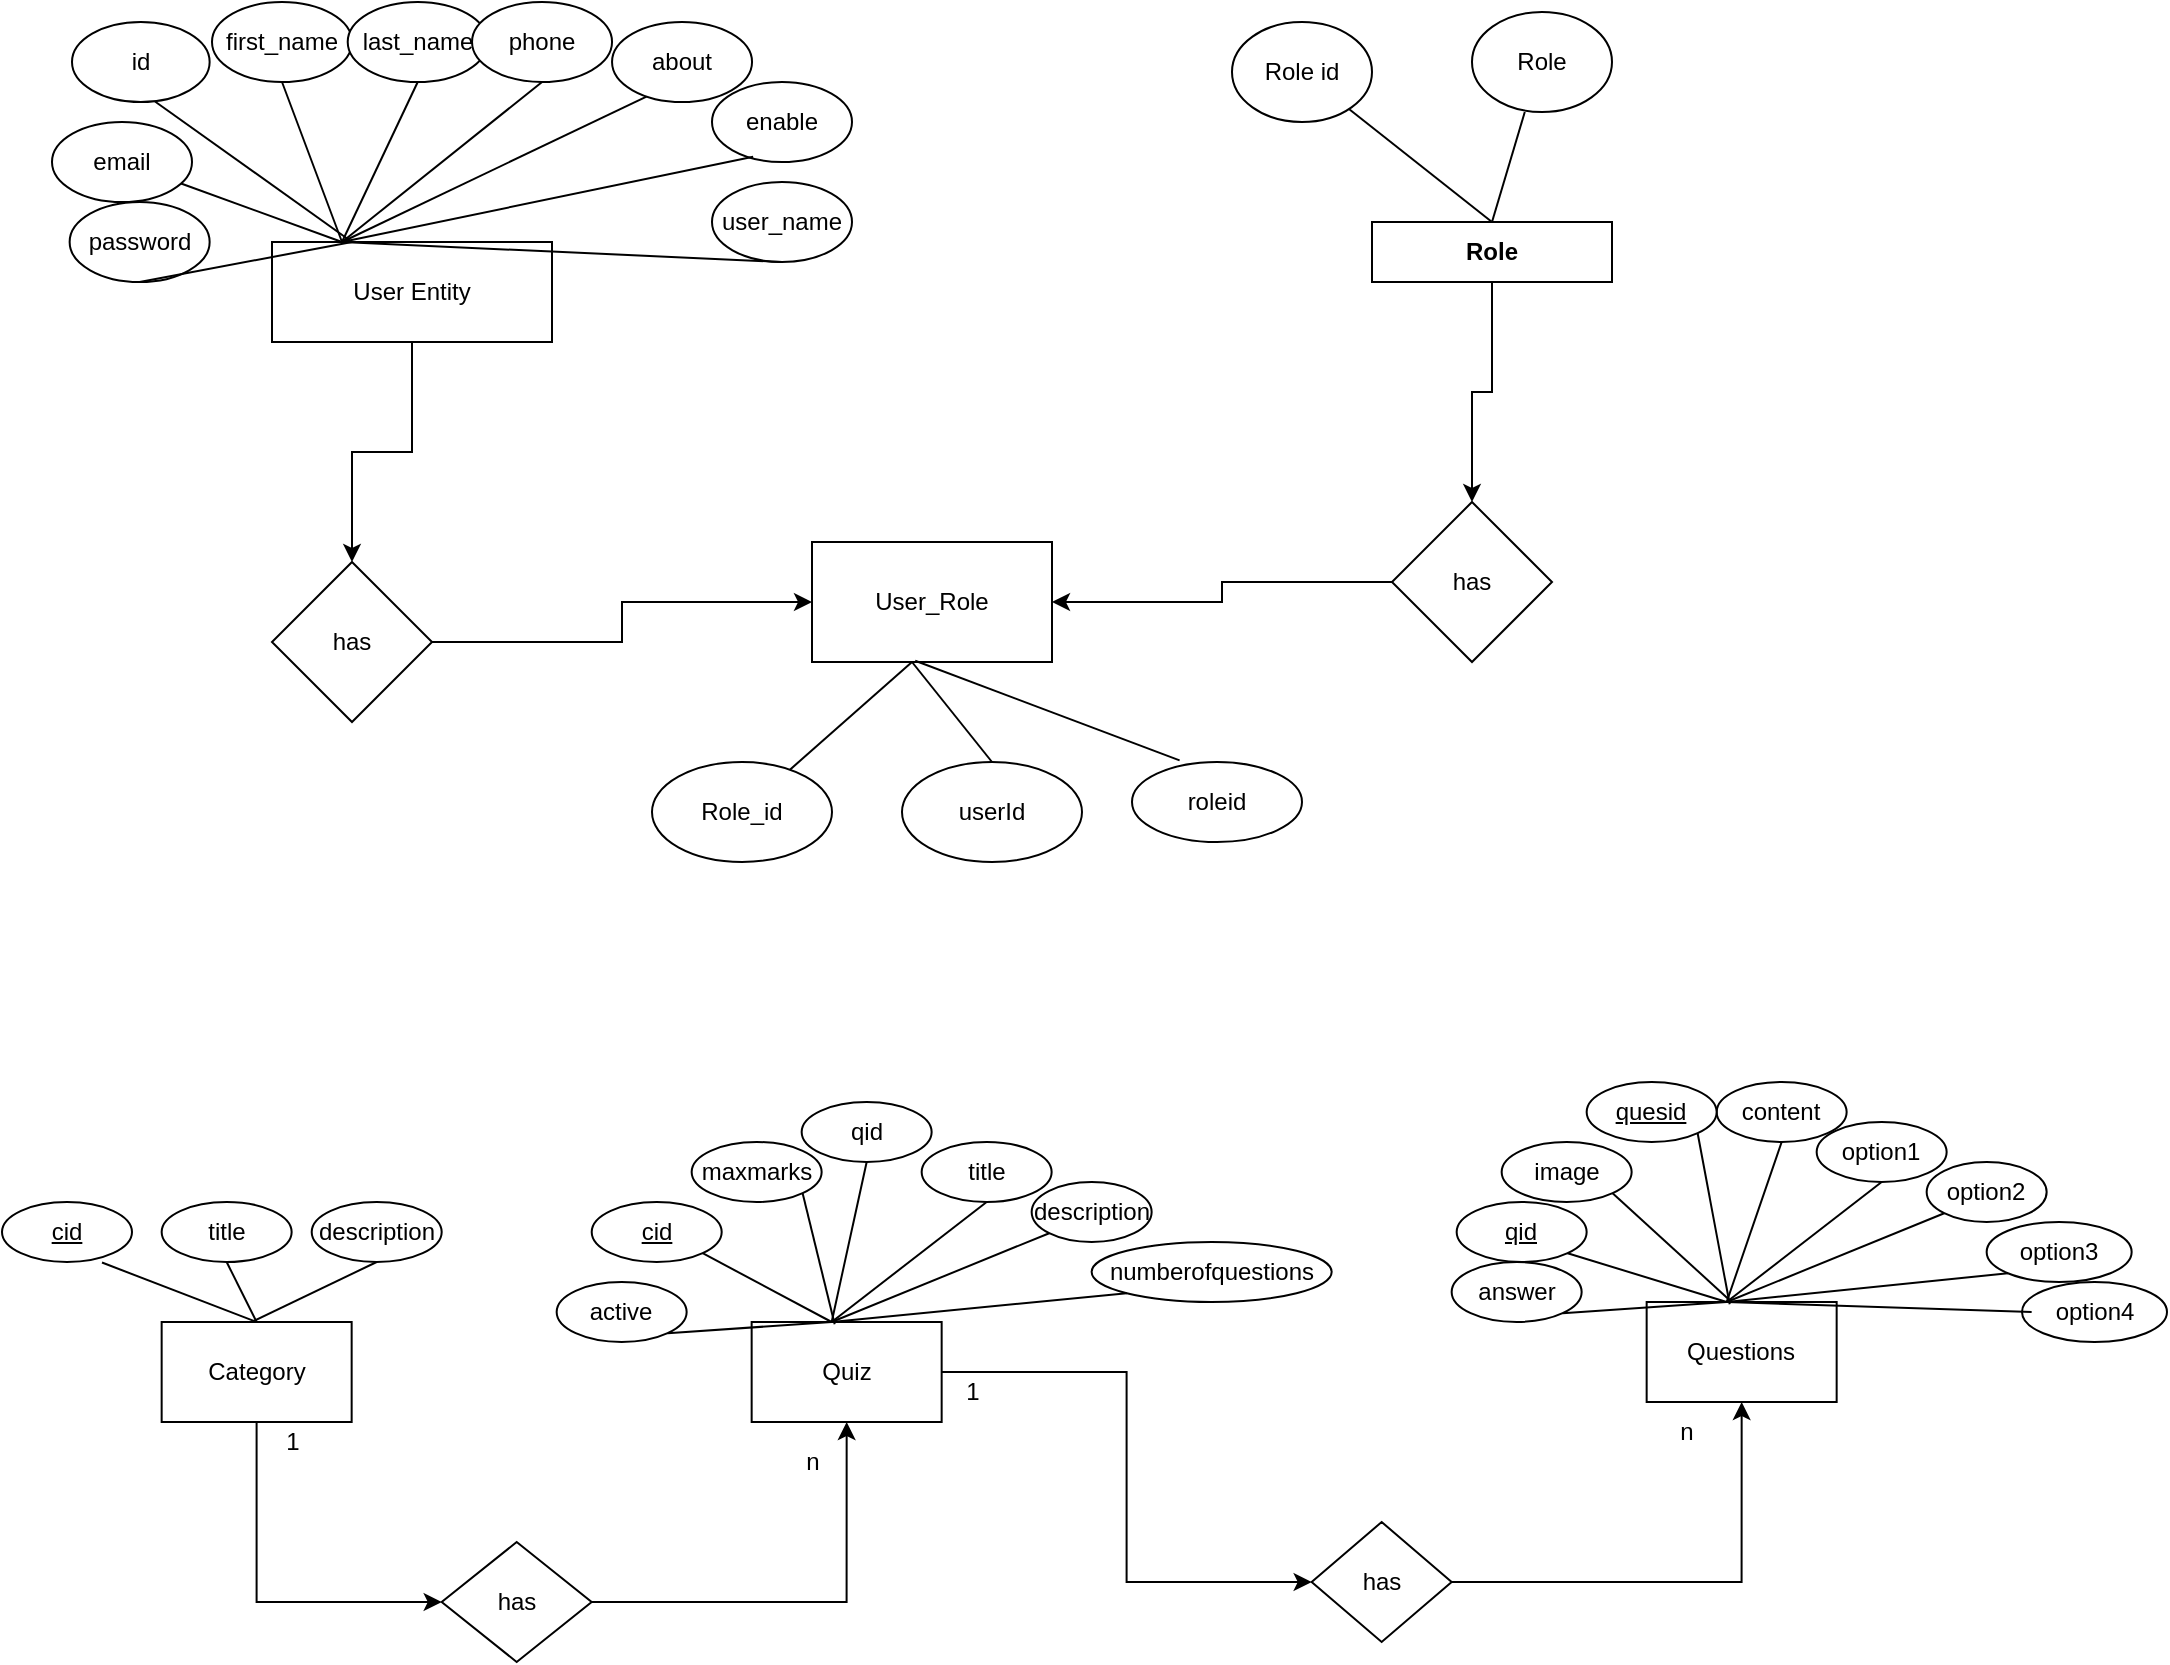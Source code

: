 <mxfile version="20.6.2" type="device"><diagram id="D4DXSzmLDVX8dV8vP1SG" name="Page-1"><mxGraphModel dx="1887" dy="871" grid="1" gridSize="10" guides="1" tooltips="1" connect="1" arrows="1" fold="1" page="1" pageScale="1" pageWidth="850" pageHeight="1100" math="0" shadow="0"><root><mxCell id="0"/><mxCell id="1" parent="0"/><mxCell id="BwvDrkR-bh1S1dzvBNVv-42" value="" style="edgeStyle=orthogonalEdgeStyle;rounded=0;orthogonalLoop=1;jettySize=auto;html=1;fontFamily=Helvetica;" parent="1" source="BwvDrkR-bh1S1dzvBNVv-1" target="BwvDrkR-bh1S1dzvBNVv-41" edge="1"><mxGeometry relative="1" as="geometry"/></mxCell><mxCell id="BwvDrkR-bh1S1dzvBNVv-1" value="User Entity" style="rounded=0;whiteSpace=wrap;html=1;fontFamily=Helvetica;" parent="1" vertex="1"><mxGeometry x="145" y="140" width="140" height="50" as="geometry"/></mxCell><mxCell id="BwvDrkR-bh1S1dzvBNVv-4" value="id" style="ellipse;whiteSpace=wrap;html=1;" parent="1" vertex="1"><mxGeometry x="45" y="30" width="68.82" height="40" as="geometry"/></mxCell><mxCell id="BwvDrkR-bh1S1dzvBNVv-5" value="" style="endArrow=none;html=1;rounded=0;entryX=0.603;entryY=0.993;entryDx=0;entryDy=0;entryPerimeter=0;" parent="1" target="BwvDrkR-bh1S1dzvBNVv-4" edge="1"><mxGeometry width="50" height="50" relative="1" as="geometry"><mxPoint x="185" y="140" as="sourcePoint"/><mxPoint x="276.18" y="310" as="targetPoint"/></mxGeometry></mxCell><mxCell id="BwvDrkR-bh1S1dzvBNVv-6" value="first_name" style="ellipse;whiteSpace=wrap;html=1;" parent="1" vertex="1"><mxGeometry x="115" y="20" width="70" height="40" as="geometry"/></mxCell><mxCell id="BwvDrkR-bh1S1dzvBNVv-7" value="" style="endArrow=none;html=1;rounded=0;entryX=0.5;entryY=1;entryDx=0;entryDy=0;exitX=0.25;exitY=0;exitDx=0;exitDy=0;" parent="1" source="BwvDrkR-bh1S1dzvBNVv-1" target="BwvDrkR-bh1S1dzvBNVv-6" edge="1"><mxGeometry width="50" height="50" relative="1" as="geometry"><mxPoint x="215" y="70" as="sourcePoint"/><mxPoint x="265" y="20" as="targetPoint"/></mxGeometry></mxCell><mxCell id="BwvDrkR-bh1S1dzvBNVv-10" value="last_name" style="ellipse;whiteSpace=wrap;html=1;" parent="1" vertex="1"><mxGeometry x="182.86" y="20" width="70" height="40" as="geometry"/></mxCell><mxCell id="BwvDrkR-bh1S1dzvBNVv-11" value="" style="endArrow=none;html=1;rounded=0;entryX=0.5;entryY=1;entryDx=0;entryDy=0;exitX=0.25;exitY=0;exitDx=0;exitDy=0;" parent="1" source="BwvDrkR-bh1S1dzvBNVv-1" target="BwvDrkR-bh1S1dzvBNVv-10" edge="1"><mxGeometry width="50" height="50" relative="1" as="geometry"><mxPoint x="175" y="130" as="sourcePoint"/><mxPoint x="332.86" y="20" as="targetPoint"/></mxGeometry></mxCell><mxCell id="BwvDrkR-bh1S1dzvBNVv-12" value="phone" style="ellipse;whiteSpace=wrap;html=1;" parent="1" vertex="1"><mxGeometry x="245.02" y="20" width="70" height="40" as="geometry"/></mxCell><mxCell id="BwvDrkR-bh1S1dzvBNVv-13" value="" style="endArrow=none;html=1;rounded=0;entryX=0.5;entryY=1;entryDx=0;entryDy=0;exitX=0.25;exitY=0;exitDx=0;exitDy=0;" parent="1" source="BwvDrkR-bh1S1dzvBNVv-1" target="BwvDrkR-bh1S1dzvBNVv-12" edge="1"><mxGeometry width="50" height="50" relative="1" as="geometry"><mxPoint x="175.0" y="140" as="sourcePoint"/><mxPoint x="395.02" y="20" as="targetPoint"/></mxGeometry></mxCell><mxCell id="BwvDrkR-bh1S1dzvBNVv-15" value="about" style="ellipse;whiteSpace=wrap;html=1;" parent="1" vertex="1"><mxGeometry x="315.02" y="30" width="70" height="40" as="geometry"/></mxCell><mxCell id="BwvDrkR-bh1S1dzvBNVv-16" value="" style="endArrow=none;html=1;rounded=0;entryX=0.246;entryY=0.932;entryDx=0;entryDy=0;exitX=0.25;exitY=0;exitDx=0;exitDy=0;entryPerimeter=0;" parent="1" source="BwvDrkR-bh1S1dzvBNVv-1" target="BwvDrkR-bh1S1dzvBNVv-15" edge="1"><mxGeometry width="50" height="50" relative="1" as="geometry"><mxPoint x="345.02" y="150" as="sourcePoint"/><mxPoint x="465.02" y="30" as="targetPoint"/></mxGeometry></mxCell><mxCell id="BwvDrkR-bh1S1dzvBNVv-17" value="enable" style="ellipse;whiteSpace=wrap;html=1;" parent="1" vertex="1"><mxGeometry x="365" y="60" width="70" height="40" as="geometry"/></mxCell><mxCell id="BwvDrkR-bh1S1dzvBNVv-18" value="" style="endArrow=none;html=1;rounded=0;entryX=0.294;entryY=0.935;entryDx=0;entryDy=0;exitX=0.25;exitY=0;exitDx=0;exitDy=0;entryPerimeter=0;" parent="1" source="BwvDrkR-bh1S1dzvBNVv-1" target="BwvDrkR-bh1S1dzvBNVv-17" edge="1"><mxGeometry width="50" height="50" relative="1" as="geometry"><mxPoint x="395" y="190" as="sourcePoint"/><mxPoint x="515" y="70" as="targetPoint"/></mxGeometry></mxCell><mxCell id="BwvDrkR-bh1S1dzvBNVv-19" value="email" style="ellipse;whiteSpace=wrap;html=1;" parent="1" vertex="1"><mxGeometry x="35" y="80" width="70" height="40" as="geometry"/></mxCell><mxCell id="BwvDrkR-bh1S1dzvBNVv-20" value="" style="endArrow=none;html=1;rounded=0;exitX=0.25;exitY=0;exitDx=0;exitDy=0;" parent="1" source="BwvDrkR-bh1S1dzvBNVv-1" target="BwvDrkR-bh1S1dzvBNVv-19" edge="1"><mxGeometry width="50" height="50" relative="1" as="geometry"><mxPoint x="145" y="140" as="sourcePoint"/><mxPoint x="185" y="80" as="targetPoint"/></mxGeometry></mxCell><mxCell id="BwvDrkR-bh1S1dzvBNVv-21" value="user_name" style="ellipse;whiteSpace=wrap;html=1;" parent="1" vertex="1"><mxGeometry x="365" y="110" width="70" height="40" as="geometry"/></mxCell><mxCell id="BwvDrkR-bh1S1dzvBNVv-22" value="" style="endArrow=none;html=1;rounded=0;entryX=0.5;entryY=1;entryDx=0;entryDy=0;exitX=0.25;exitY=0;exitDx=0;exitDy=0;" parent="1" source="BwvDrkR-bh1S1dzvBNVv-1" target="BwvDrkR-bh1S1dzvBNVv-21" edge="1"><mxGeometry width="50" height="50" relative="1" as="geometry"><mxPoint x="385" y="240" as="sourcePoint"/><mxPoint x="505" y="120" as="targetPoint"/></mxGeometry></mxCell><mxCell id="BwvDrkR-bh1S1dzvBNVv-23" value="password" style="ellipse;whiteSpace=wrap;html=1;" parent="1" vertex="1"><mxGeometry x="43.82" y="120" width="70" height="40" as="geometry"/></mxCell><mxCell id="BwvDrkR-bh1S1dzvBNVv-24" value="" style="endArrow=none;html=1;rounded=0;entryX=0.5;entryY=1;entryDx=0;entryDy=0;" parent="1" target="BwvDrkR-bh1S1dzvBNVv-23" edge="1"><mxGeometry width="50" height="50" relative="1" as="geometry"><mxPoint x="185" y="140" as="sourcePoint"/><mxPoint x="193.82" y="120" as="targetPoint"/></mxGeometry></mxCell><mxCell id="BwvDrkR-bh1S1dzvBNVv-46" value="" style="edgeStyle=orthogonalEdgeStyle;rounded=0;orthogonalLoop=1;jettySize=auto;html=1;fontFamily=Helvetica;" parent="1" source="BwvDrkR-bh1S1dzvBNVv-26" target="BwvDrkR-bh1S1dzvBNVv-45" edge="1"><mxGeometry relative="1" as="geometry"/></mxCell><mxCell id="BwvDrkR-bh1S1dzvBNVv-26" value="Role" style="rounded=0;whiteSpace=wrap;html=1;fontFamily=Helvetica;fontStyle=1" parent="1" vertex="1"><mxGeometry x="695" y="130" width="120" height="30" as="geometry"/></mxCell><mxCell id="BwvDrkR-bh1S1dzvBNVv-27" value="Role id" style="ellipse;whiteSpace=wrap;html=1;fontFamily=Helvetica;" parent="1" vertex="1"><mxGeometry x="625" y="30" width="70" height="50" as="geometry"/></mxCell><mxCell id="BwvDrkR-bh1S1dzvBNVv-28" value="Role" style="ellipse;whiteSpace=wrap;html=1;fontFamily=Helvetica;" parent="1" vertex="1"><mxGeometry x="745" y="25" width="70" height="50" as="geometry"/></mxCell><mxCell id="BwvDrkR-bh1S1dzvBNVv-29" value="" style="endArrow=none;html=1;rounded=0;fontFamily=Helvetica;exitX=0.5;exitY=0;exitDx=0;exitDy=0;" parent="1" source="BwvDrkR-bh1S1dzvBNVv-26" target="BwvDrkR-bh1S1dzvBNVv-27" edge="1"><mxGeometry width="50" height="50" relative="1" as="geometry"><mxPoint x="605" y="120" as="sourcePoint"/><mxPoint x="655" y="70" as="targetPoint"/></mxGeometry></mxCell><mxCell id="BwvDrkR-bh1S1dzvBNVv-30" value="" style="endArrow=none;html=1;rounded=0;fontFamily=Helvetica;entryX=0.377;entryY=1;entryDx=0;entryDy=0;entryPerimeter=0;exitX=0.5;exitY=0;exitDx=0;exitDy=0;" parent="1" source="BwvDrkR-bh1S1dzvBNVv-26" target="BwvDrkR-bh1S1dzvBNVv-28" edge="1"><mxGeometry width="50" height="50" relative="1" as="geometry"><mxPoint x="605" y="120" as="sourcePoint"/><mxPoint x="655" y="70" as="targetPoint"/></mxGeometry></mxCell><mxCell id="BwvDrkR-bh1S1dzvBNVv-32" value="User_Role" style="rounded=0;whiteSpace=wrap;html=1;fontFamily=Helvetica;" parent="1" vertex="1"><mxGeometry x="415" y="290" width="120" height="60" as="geometry"/></mxCell><mxCell id="BwvDrkR-bh1S1dzvBNVv-33" value="Role_id" style="ellipse;whiteSpace=wrap;html=1;fontFamily=Helvetica;" parent="1" vertex="1"><mxGeometry x="335" y="400" width="90" height="50" as="geometry"/></mxCell><mxCell id="BwvDrkR-bh1S1dzvBNVv-34" value="userId" style="ellipse;whiteSpace=wrap;html=1;fontFamily=Helvetica;" parent="1" vertex="1"><mxGeometry x="460" y="400" width="90" height="50" as="geometry"/></mxCell><mxCell id="BwvDrkR-bh1S1dzvBNVv-35" value="roleid" style="ellipse;whiteSpace=wrap;html=1;fontFamily=Helvetica;" parent="1" vertex="1"><mxGeometry x="575" y="400" width="85" height="40" as="geometry"/></mxCell><mxCell id="BwvDrkR-bh1S1dzvBNVv-36" value="" style="endArrow=none;html=1;rounded=0;fontFamily=Helvetica;" parent="1" source="BwvDrkR-bh1S1dzvBNVv-33" edge="1"><mxGeometry width="50" height="50" relative="1" as="geometry"><mxPoint x="410" y="400" as="sourcePoint"/><mxPoint x="465" y="350" as="targetPoint"/></mxGeometry></mxCell><mxCell id="BwvDrkR-bh1S1dzvBNVv-37" value="" style="endArrow=none;html=1;rounded=0;fontFamily=Helvetica;exitX=0.5;exitY=0;exitDx=0;exitDy=0;" parent="1" source="BwvDrkR-bh1S1dzvBNVv-34" edge="1"><mxGeometry width="50" height="50" relative="1" as="geometry"><mxPoint x="465" y="410" as="sourcePoint"/><mxPoint x="465" y="350" as="targetPoint"/></mxGeometry></mxCell><mxCell id="BwvDrkR-bh1S1dzvBNVv-40" value="" style="endArrow=none;html=1;rounded=0;fontFamily=Helvetica;entryX=0.43;entryY=0.99;entryDx=0;entryDy=0;entryPerimeter=0;exitX=0.28;exitY=-0.02;exitDx=0;exitDy=0;exitPerimeter=0;" parent="1" source="BwvDrkR-bh1S1dzvBNVv-35" target="BwvDrkR-bh1S1dzvBNVv-32" edge="1"><mxGeometry width="50" height="50" relative="1" as="geometry"><mxPoint x="605" y="420" as="sourcePoint"/><mxPoint x="655" y="370" as="targetPoint"/></mxGeometry></mxCell><mxCell id="BwvDrkR-bh1S1dzvBNVv-43" style="edgeStyle=orthogonalEdgeStyle;rounded=0;orthogonalLoop=1;jettySize=auto;html=1;fontFamily=Helvetica;" parent="1" source="BwvDrkR-bh1S1dzvBNVv-41" target="BwvDrkR-bh1S1dzvBNVv-32" edge="1"><mxGeometry relative="1" as="geometry"/></mxCell><mxCell id="BwvDrkR-bh1S1dzvBNVv-41" value="has" style="rhombus;whiteSpace=wrap;html=1;fontFamily=Helvetica;" parent="1" vertex="1"><mxGeometry x="145" y="300" width="80" height="80" as="geometry"/></mxCell><mxCell id="BwvDrkR-bh1S1dzvBNVv-47" style="edgeStyle=orthogonalEdgeStyle;rounded=0;orthogonalLoop=1;jettySize=auto;html=1;entryX=1;entryY=0.5;entryDx=0;entryDy=0;fontFamily=Helvetica;" parent="1" source="BwvDrkR-bh1S1dzvBNVv-45" target="BwvDrkR-bh1S1dzvBNVv-32" edge="1"><mxGeometry relative="1" as="geometry"/></mxCell><mxCell id="BwvDrkR-bh1S1dzvBNVv-45" value="has" style="rhombus;whiteSpace=wrap;html=1;fontFamily=Helvetica;" parent="1" vertex="1"><mxGeometry x="705" y="270" width="80" height="80" as="geometry"/></mxCell><mxCell id="eyuBq828Doj4XuzWbSTl-30" style="edgeStyle=orthogonalEdgeStyle;rounded=0;orthogonalLoop=1;jettySize=auto;html=1;entryX=0;entryY=0.5;entryDx=0;entryDy=0;" edge="1" parent="1" source="eyuBq828Doj4XuzWbSTl-3" target="eyuBq828Doj4XuzWbSTl-27"><mxGeometry relative="1" as="geometry"><Array as="points"><mxPoint x="136.83" y="820"/></Array></mxGeometry></mxCell><mxCell id="eyuBq828Doj4XuzWbSTl-3" value="Category" style="rounded=0;whiteSpace=wrap;html=1;" vertex="1" parent="1"><mxGeometry x="89.83" y="680" width="95" height="50" as="geometry"/></mxCell><mxCell id="eyuBq828Doj4XuzWbSTl-49" style="edgeStyle=orthogonalEdgeStyle;rounded=0;orthogonalLoop=1;jettySize=auto;html=1;entryX=0;entryY=0.5;entryDx=0;entryDy=0;" edge="1" parent="1" source="eyuBq828Doj4XuzWbSTl-4" target="eyuBq828Doj4XuzWbSTl-48"><mxGeometry relative="1" as="geometry"/></mxCell><mxCell id="eyuBq828Doj4XuzWbSTl-4" value="Quiz" style="rounded=0;whiteSpace=wrap;html=1;" vertex="1" parent="1"><mxGeometry x="384.83" y="680" width="95" height="50" as="geometry"/></mxCell><mxCell id="eyuBq828Doj4XuzWbSTl-5" value="cid" style="ellipse;whiteSpace=wrap;html=1;fontStyle=4" vertex="1" parent="1"><mxGeometry x="10" y="620" width="65" height="30" as="geometry"/></mxCell><mxCell id="eyuBq828Doj4XuzWbSTl-6" value="title" style="ellipse;whiteSpace=wrap;html=1;" vertex="1" parent="1"><mxGeometry x="89.83" y="620" width="65" height="30" as="geometry"/></mxCell><mxCell id="eyuBq828Doj4XuzWbSTl-7" value="description" style="ellipse;whiteSpace=wrap;html=1;" vertex="1" parent="1"><mxGeometry x="164.85" y="620" width="65" height="30" as="geometry"/></mxCell><mxCell id="eyuBq828Doj4XuzWbSTl-8" value="" style="endArrow=none;html=1;rounded=0;entryX=1;entryY=1;entryDx=0;entryDy=0;" edge="1" parent="1" target="eyuBq828Doj4XuzWbSTl-15"><mxGeometry width="50" height="50" relative="1" as="geometry"><mxPoint x="424.83" y="680" as="sourcePoint"/><mxPoint x="484.83" y="620" as="targetPoint"/></mxGeometry></mxCell><mxCell id="eyuBq828Doj4XuzWbSTl-9" value="" style="endArrow=none;html=1;rounded=0;entryX=0.5;entryY=1;entryDx=0;entryDy=0;" edge="1" parent="1" target="eyuBq828Doj4XuzWbSTl-7"><mxGeometry width="50" height="50" relative="1" as="geometry"><mxPoint x="134.83" y="680" as="sourcePoint"/><mxPoint x="184.83" y="640" as="targetPoint"/></mxGeometry></mxCell><mxCell id="eyuBq828Doj4XuzWbSTl-10" value="" style="endArrow=none;html=1;rounded=0;exitX=0.5;exitY=0;exitDx=0;exitDy=0;entryX=0.5;entryY=1;entryDx=0;entryDy=0;" edge="1" parent="1" source="eyuBq828Doj4XuzWbSTl-3" target="eyuBq828Doj4XuzWbSTl-6"><mxGeometry width="50" height="50" relative="1" as="geometry"><mxPoint x="29.83" y="690" as="sourcePoint"/><mxPoint x="79.83" y="640" as="targetPoint"/></mxGeometry></mxCell><mxCell id="eyuBq828Doj4XuzWbSTl-11" value="" style="endArrow=none;html=1;rounded=0;exitX=0.5;exitY=0;exitDx=0;exitDy=0;entryX=0.618;entryY=1.009;entryDx=0;entryDy=0;entryPerimeter=0;" edge="1" parent="1" source="eyuBq828Doj4XuzWbSTl-3"><mxGeometry width="50" height="50" relative="1" as="geometry"><mxPoint x="29.83" y="690" as="sourcePoint"/><mxPoint x="60.0" y="650.27" as="targetPoint"/></mxGeometry></mxCell><mxCell id="eyuBq828Doj4XuzWbSTl-12" value="qid" style="ellipse;whiteSpace=wrap;html=1;" vertex="1" parent="1"><mxGeometry x="409.83" y="570" width="65" height="30" as="geometry"/></mxCell><mxCell id="eyuBq828Doj4XuzWbSTl-13" value="title" style="ellipse;whiteSpace=wrap;html=1;" vertex="1" parent="1"><mxGeometry x="469.83" y="590" width="65" height="30" as="geometry"/></mxCell><mxCell id="eyuBq828Doj4XuzWbSTl-14" value="description" style="ellipse;whiteSpace=wrap;html=1;" vertex="1" parent="1"><mxGeometry x="524.83" y="610" width="60" height="30" as="geometry"/></mxCell><mxCell id="eyuBq828Doj4XuzWbSTl-15" value="active" style="ellipse;whiteSpace=wrap;html=1;" vertex="1" parent="1"><mxGeometry x="287.33" y="660" width="65" height="30" as="geometry"/></mxCell><mxCell id="eyuBq828Doj4XuzWbSTl-16" value="maxmarks" style="ellipse;whiteSpace=wrap;html=1;" vertex="1" parent="1"><mxGeometry x="354.83" y="590" width="65" height="30" as="geometry"/></mxCell><mxCell id="eyuBq828Doj4XuzWbSTl-17" value="cid" style="ellipse;whiteSpace=wrap;html=1;fontStyle=4" vertex="1" parent="1"><mxGeometry x="304.85" y="620" width="65" height="30" as="geometry"/></mxCell><mxCell id="eyuBq828Doj4XuzWbSTl-19" value="numberofquestions" style="ellipse;whiteSpace=wrap;html=1;" vertex="1" parent="1"><mxGeometry x="554.83" y="640" width="120" height="30" as="geometry"/></mxCell><mxCell id="eyuBq828Doj4XuzWbSTl-20" value="" style="endArrow=none;html=1;rounded=0;entryX=1;entryY=1;entryDx=0;entryDy=0;" edge="1" parent="1" target="eyuBq828Doj4XuzWbSTl-17"><mxGeometry width="50" height="50" relative="1" as="geometry"><mxPoint x="424.83" y="680" as="sourcePoint"/><mxPoint x="494.83" y="650" as="targetPoint"/></mxGeometry></mxCell><mxCell id="eyuBq828Doj4XuzWbSTl-22" value="" style="endArrow=none;html=1;rounded=0;entryX=1;entryY=1;entryDx=0;entryDy=0;exitX=0.437;exitY=0.023;exitDx=0;exitDy=0;exitPerimeter=0;" edge="1" parent="1" source="eyuBq828Doj4XuzWbSTl-4" target="eyuBq828Doj4XuzWbSTl-16"><mxGeometry width="50" height="50" relative="1" as="geometry"><mxPoint x="444.83" y="700" as="sourcePoint"/><mxPoint x="494.83" y="650" as="targetPoint"/></mxGeometry></mxCell><mxCell id="eyuBq828Doj4XuzWbSTl-23" value="" style="endArrow=none;html=1;rounded=0;entryX=0.5;entryY=1;entryDx=0;entryDy=0;" edge="1" parent="1" target="eyuBq828Doj4XuzWbSTl-12"><mxGeometry width="50" height="50" relative="1" as="geometry"><mxPoint x="424.83" y="680" as="sourcePoint"/><mxPoint x="494.83" y="650" as="targetPoint"/></mxGeometry></mxCell><mxCell id="eyuBq828Doj4XuzWbSTl-24" value="" style="endArrow=none;html=1;rounded=0;entryX=0.5;entryY=1;entryDx=0;entryDy=0;" edge="1" parent="1" target="eyuBq828Doj4XuzWbSTl-13"><mxGeometry width="50" height="50" relative="1" as="geometry"><mxPoint x="424.83" y="680" as="sourcePoint"/><mxPoint x="494.83" y="650" as="targetPoint"/></mxGeometry></mxCell><mxCell id="eyuBq828Doj4XuzWbSTl-25" value="" style="endArrow=none;html=1;rounded=0;entryX=0;entryY=1;entryDx=0;entryDy=0;" edge="1" parent="1" target="eyuBq828Doj4XuzWbSTl-14"><mxGeometry width="50" height="50" relative="1" as="geometry"><mxPoint x="424.83" y="680" as="sourcePoint"/><mxPoint x="494.83" y="650" as="targetPoint"/></mxGeometry></mxCell><mxCell id="eyuBq828Doj4XuzWbSTl-26" value="" style="endArrow=none;html=1;rounded=0;entryX=0;entryY=1;entryDx=0;entryDy=0;" edge="1" parent="1" target="eyuBq828Doj4XuzWbSTl-19"><mxGeometry width="50" height="50" relative="1" as="geometry"><mxPoint x="424.83" y="680" as="sourcePoint"/><mxPoint x="494.83" y="650" as="targetPoint"/></mxGeometry></mxCell><mxCell id="eyuBq828Doj4XuzWbSTl-29" value="" style="edgeStyle=orthogonalEdgeStyle;rounded=0;orthogonalLoop=1;jettySize=auto;html=1;entryX=0.5;entryY=1;entryDx=0;entryDy=0;" edge="1" parent="1" source="eyuBq828Doj4XuzWbSTl-27" target="eyuBq828Doj4XuzWbSTl-4"><mxGeometry relative="1" as="geometry"><mxPoint x="382.32" y="820" as="targetPoint"/></mxGeometry></mxCell><mxCell id="eyuBq828Doj4XuzWbSTl-27" value="has" style="rhombus;whiteSpace=wrap;html=1;" vertex="1" parent="1"><mxGeometry x="229.85" y="790" width="74.98" height="60" as="geometry"/></mxCell><mxCell id="eyuBq828Doj4XuzWbSTl-31" value="1" style="text;html=1;align=center;verticalAlign=middle;resizable=0;points=[];autosize=1;strokeColor=none;fillColor=none;" vertex="1" parent="1"><mxGeometry x="139.83" y="725" width="30" height="30" as="geometry"/></mxCell><mxCell id="eyuBq828Doj4XuzWbSTl-32" value="n" style="text;html=1;align=center;verticalAlign=middle;resizable=0;points=[];autosize=1;strokeColor=none;fillColor=none;" vertex="1" parent="1"><mxGeometry x="399.83" y="735" width="30" height="30" as="geometry"/></mxCell><mxCell id="eyuBq828Doj4XuzWbSTl-33" value="Questions" style="rounded=0;whiteSpace=wrap;html=1;" vertex="1" parent="1"><mxGeometry x="832.33" y="670" width="95" height="50" as="geometry"/></mxCell><mxCell id="eyuBq828Doj4XuzWbSTl-34" value="" style="endArrow=none;html=1;rounded=0;entryX=1;entryY=1;entryDx=0;entryDy=0;" edge="1" parent="1" target="eyuBq828Doj4XuzWbSTl-38"><mxGeometry width="50" height="50" relative="1" as="geometry"><mxPoint x="872.33" y="670" as="sourcePoint"/><mxPoint x="932.33" y="610" as="targetPoint"/></mxGeometry></mxCell><mxCell id="eyuBq828Doj4XuzWbSTl-35" value="content" style="ellipse;whiteSpace=wrap;html=1;" vertex="1" parent="1"><mxGeometry x="867.33" y="560" width="65" height="30" as="geometry"/></mxCell><mxCell id="eyuBq828Doj4XuzWbSTl-36" value="option1" style="ellipse;whiteSpace=wrap;html=1;" vertex="1" parent="1"><mxGeometry x="917.33" y="580" width="65" height="30" as="geometry"/></mxCell><mxCell id="eyuBq828Doj4XuzWbSTl-37" value="option2" style="ellipse;whiteSpace=wrap;html=1;" vertex="1" parent="1"><mxGeometry x="972.33" y="600" width="60" height="30" as="geometry"/></mxCell><mxCell id="eyuBq828Doj4XuzWbSTl-38" value="answer" style="ellipse;whiteSpace=wrap;html=1;" vertex="1" parent="1"><mxGeometry x="734.83" y="650" width="65" height="30" as="geometry"/></mxCell><mxCell id="eyuBq828Doj4XuzWbSTl-39" value="quesid" style="ellipse;whiteSpace=wrap;html=1;fontStyle=4" vertex="1" parent="1"><mxGeometry x="802.33" y="560" width="65" height="30" as="geometry"/></mxCell><mxCell id="eyuBq828Doj4XuzWbSTl-40" value="qid" style="ellipse;whiteSpace=wrap;html=1;fontStyle=4" vertex="1" parent="1"><mxGeometry x="737.33" y="620" width="65" height="30" as="geometry"/></mxCell><mxCell id="eyuBq828Doj4XuzWbSTl-41" value="option3" style="ellipse;whiteSpace=wrap;html=1;" vertex="1" parent="1"><mxGeometry x="1002.33" y="630" width="72.5" height="30" as="geometry"/></mxCell><mxCell id="eyuBq828Doj4XuzWbSTl-42" value="" style="endArrow=none;html=1;rounded=0;entryX=1;entryY=1;entryDx=0;entryDy=0;" edge="1" parent="1" target="eyuBq828Doj4XuzWbSTl-40"><mxGeometry width="50" height="50" relative="1" as="geometry"><mxPoint x="872.33" y="670" as="sourcePoint"/><mxPoint x="942.33" y="640" as="targetPoint"/></mxGeometry></mxCell><mxCell id="eyuBq828Doj4XuzWbSTl-43" value="" style="endArrow=none;html=1;rounded=0;entryX=1;entryY=1;entryDx=0;entryDy=0;exitX=0.437;exitY=0.023;exitDx=0;exitDy=0;exitPerimeter=0;" edge="1" parent="1" source="eyuBq828Doj4XuzWbSTl-33" target="eyuBq828Doj4XuzWbSTl-39"><mxGeometry width="50" height="50" relative="1" as="geometry"><mxPoint x="892.33" y="690" as="sourcePoint"/><mxPoint x="942.33" y="640" as="targetPoint"/></mxGeometry></mxCell><mxCell id="eyuBq828Doj4XuzWbSTl-44" value="" style="endArrow=none;html=1;rounded=0;entryX=0.5;entryY=1;entryDx=0;entryDy=0;" edge="1" parent="1" target="eyuBq828Doj4XuzWbSTl-35"><mxGeometry width="50" height="50" relative="1" as="geometry"><mxPoint x="872.33" y="670" as="sourcePoint"/><mxPoint x="942.33" y="640" as="targetPoint"/></mxGeometry></mxCell><mxCell id="eyuBq828Doj4XuzWbSTl-45" value="" style="endArrow=none;html=1;rounded=0;entryX=0.5;entryY=1;entryDx=0;entryDy=0;" edge="1" parent="1" target="eyuBq828Doj4XuzWbSTl-36"><mxGeometry width="50" height="50" relative="1" as="geometry"><mxPoint x="872.33" y="670" as="sourcePoint"/><mxPoint x="942.33" y="640" as="targetPoint"/></mxGeometry></mxCell><mxCell id="eyuBq828Doj4XuzWbSTl-46" value="" style="endArrow=none;html=1;rounded=0;entryX=0;entryY=1;entryDx=0;entryDy=0;" edge="1" parent="1" target="eyuBq828Doj4XuzWbSTl-37"><mxGeometry width="50" height="50" relative="1" as="geometry"><mxPoint x="872.33" y="670" as="sourcePoint"/><mxPoint x="942.33" y="640" as="targetPoint"/></mxGeometry></mxCell><mxCell id="eyuBq828Doj4XuzWbSTl-47" value="" style="endArrow=none;html=1;rounded=0;entryX=0;entryY=1;entryDx=0;entryDy=0;" edge="1" parent="1" target="eyuBq828Doj4XuzWbSTl-41"><mxGeometry width="50" height="50" relative="1" as="geometry"><mxPoint x="872.33" y="670" as="sourcePoint"/><mxPoint x="942.33" y="640" as="targetPoint"/></mxGeometry></mxCell><mxCell id="eyuBq828Doj4XuzWbSTl-50" style="edgeStyle=orthogonalEdgeStyle;rounded=0;orthogonalLoop=1;jettySize=auto;html=1;entryX=0.5;entryY=1;entryDx=0;entryDy=0;" edge="1" parent="1" source="eyuBq828Doj4XuzWbSTl-48" target="eyuBq828Doj4XuzWbSTl-33"><mxGeometry relative="1" as="geometry"/></mxCell><mxCell id="eyuBq828Doj4XuzWbSTl-48" value="has" style="rhombus;whiteSpace=wrap;html=1;" vertex="1" parent="1"><mxGeometry x="664.83" y="780" width="70" height="60" as="geometry"/></mxCell><mxCell id="eyuBq828Doj4XuzWbSTl-51" value="1" style="text;html=1;align=center;verticalAlign=middle;resizable=0;points=[];autosize=1;strokeColor=none;fillColor=none;" vertex="1" parent="1"><mxGeometry x="479.83" y="700" width="30" height="30" as="geometry"/></mxCell><mxCell id="eyuBq828Doj4XuzWbSTl-52" value="n" style="text;html=1;align=center;verticalAlign=middle;resizable=0;points=[];autosize=1;strokeColor=none;fillColor=none;" vertex="1" parent="1"><mxGeometry x="837.33" y="720" width="30" height="30" as="geometry"/></mxCell><mxCell id="eyuBq828Doj4XuzWbSTl-53" value="option4" style="ellipse;whiteSpace=wrap;html=1;" vertex="1" parent="1"><mxGeometry x="1020" y="660" width="72.5" height="30" as="geometry"/></mxCell><mxCell id="eyuBq828Doj4XuzWbSTl-54" value="" style="endArrow=none;html=1;rounded=0;entryX=0;entryY=0.5;entryDx=0;entryDy=0;" edge="1" parent="1"><mxGeometry width="50" height="50" relative="1" as="geometry"><mxPoint x="872.33" y="670.0" as="sourcePoint"/><mxPoint x="1024.83" y="675" as="targetPoint"/><Array as="points"/></mxGeometry></mxCell><mxCell id="eyuBq828Doj4XuzWbSTl-55" value="image" style="ellipse;whiteSpace=wrap;html=1;" vertex="1" parent="1"><mxGeometry x="759.83" y="590" width="65" height="30" as="geometry"/></mxCell><mxCell id="eyuBq828Doj4XuzWbSTl-56" value="" style="endArrow=none;html=1;rounded=0;entryX=1;entryY=1;entryDx=0;entryDy=0;" edge="1" parent="1" target="eyuBq828Doj4XuzWbSTl-55"><mxGeometry width="50" height="50" relative="1" as="geometry"><mxPoint x="874.83" y="670" as="sourcePoint"/><mxPoint x="867.722" y="595.647" as="targetPoint"/></mxGeometry></mxCell></root></mxGraphModel></diagram></mxfile>
